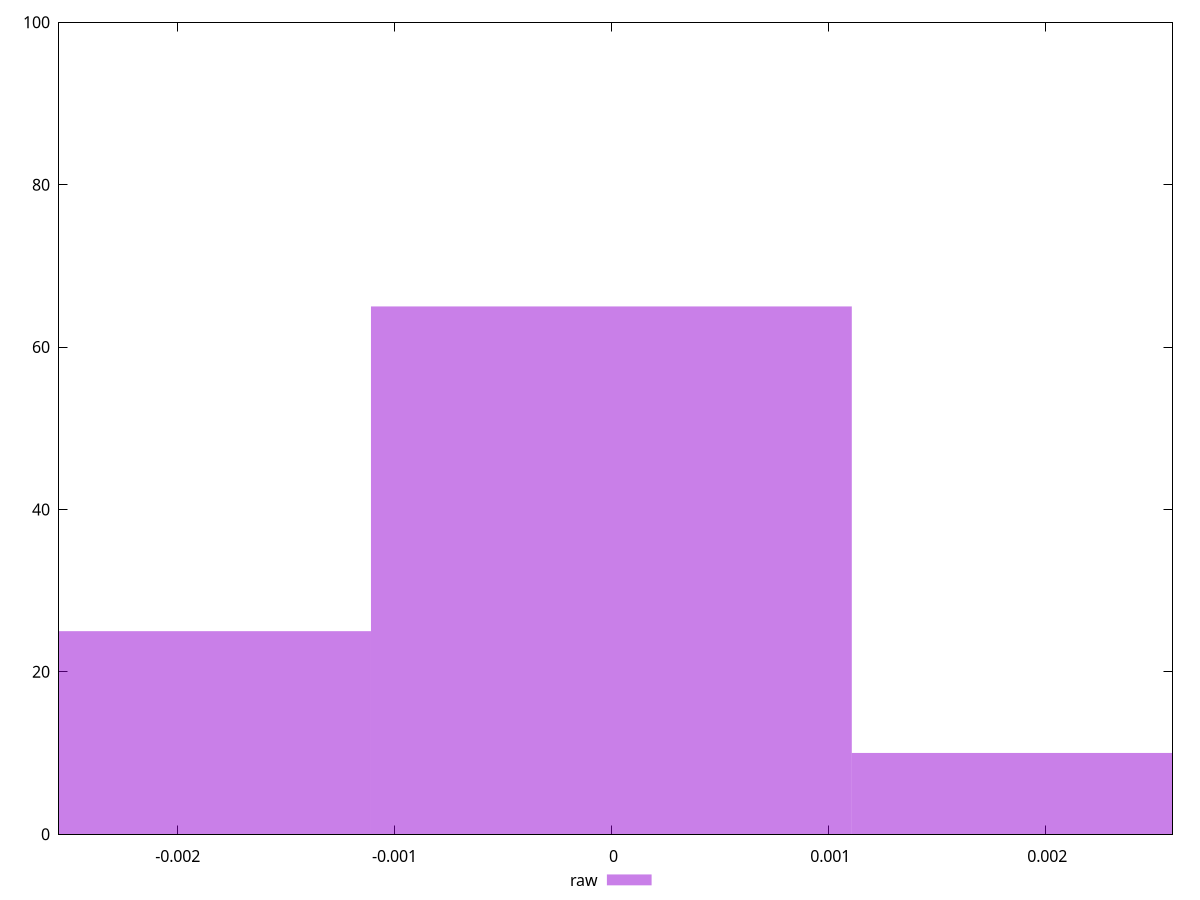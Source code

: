 reset

$raw <<EOF
0 65
0.002217014741250562 10
-0.002217014741250562 25
EOF

set key outside below
set boxwidth 0.002217014741250562
set xrange [-0.002546985528914273:0.0025872663551574186]
set yrange [0:100]
set trange [0:100]
set style fill transparent solid 0.5 noborder
set terminal svg size 640, 490 enhanced background rgb 'white'
set output "report_00019_2021-02-10T18-14-37.922Z//meta/pScore-difference/samples/pages/raw/histogram.svg"

plot $raw title "raw" with boxes

reset
